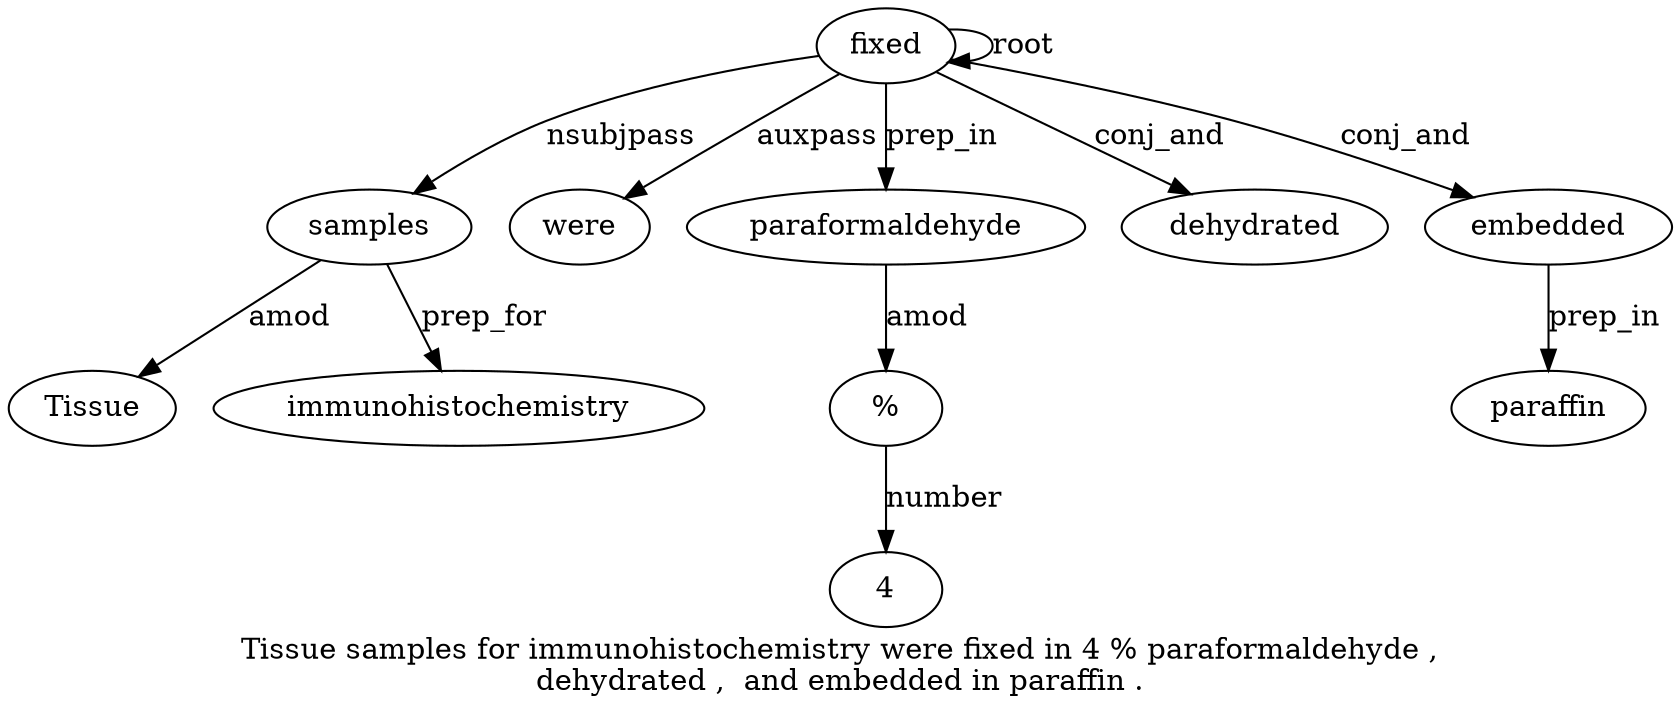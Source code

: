 digraph "Tissue samples for immunohistochemistry were fixed in 4 % paraformaldehyde ,  dehydrated ,  and embedded in paraffin ." {
label="Tissue samples for immunohistochemistry were fixed in 4 % paraformaldehyde ,
dehydrated ,  and embedded in paraffin .";
samples2 [style=filled, fillcolor=white, label=samples];
Tissue1 [style=filled, fillcolor=white, label=Tissue];
samples2 -> Tissue1  [label=amod];
fixed6 [style=filled, fillcolor=white, label=fixed];
fixed6 -> samples2  [label=nsubjpass];
immunohistochemistry4 [style=filled, fillcolor=white, label=immunohistochemistry];
samples2 -> immunohistochemistry4  [label=prep_for];
were5 [style=filled, fillcolor=white, label=were];
fixed6 -> were5  [label=auxpass];
fixed6 -> fixed6  [label=root];
"%9" [style=filled, fillcolor=white, label="%"];
48 [style=filled, fillcolor=white, label=4];
"%9" -> 48  [label=number];
paraformaldehyde10 [style=filled, fillcolor=white, label=paraformaldehyde];
paraformaldehyde10 -> "%9"  [label=amod];
fixed6 -> paraformaldehyde10  [label=prep_in];
dehydrated12 [style=filled, fillcolor=white, label=dehydrated];
fixed6 -> dehydrated12  [label=conj_and];
embedded15 [style=filled, fillcolor=white, label=embedded];
fixed6 -> embedded15  [label=conj_and];
paraffin17 [style=filled, fillcolor=white, label=paraffin];
embedded15 -> paraffin17  [label=prep_in];
}

